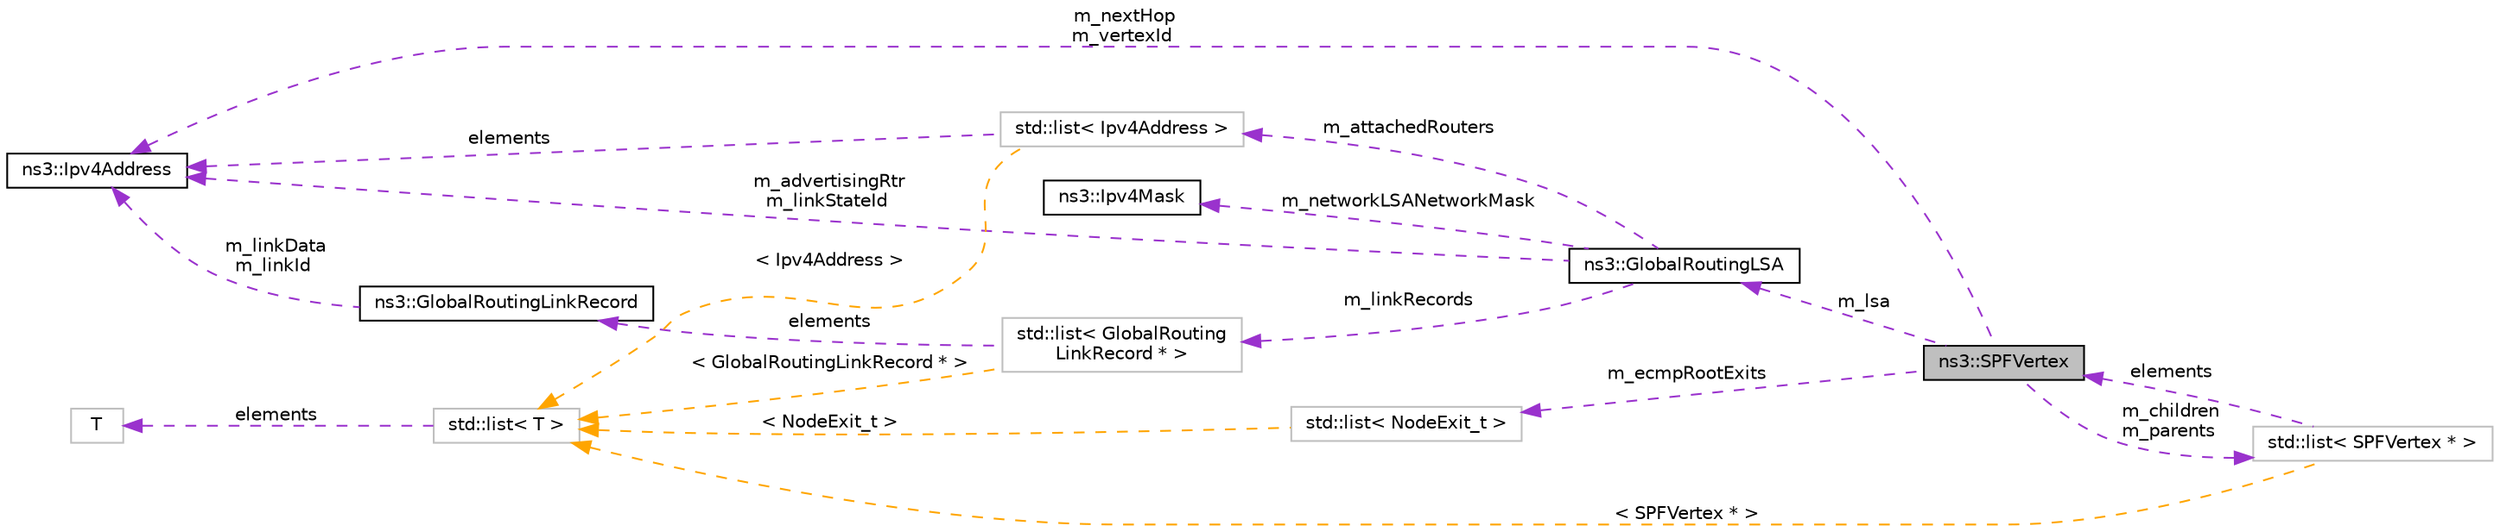 digraph "ns3::SPFVertex"
{
 // LATEX_PDF_SIZE
  edge [fontname="Helvetica",fontsize="10",labelfontname="Helvetica",labelfontsize="10"];
  node [fontname="Helvetica",fontsize="10",shape=record];
  rankdir="LR";
  Node1 [label="ns3::SPFVertex",height=0.2,width=0.4,color="black", fillcolor="grey75", style="filled", fontcolor="black",tooltip="Vertex used in shortest path first (SPF) computations."];
  Node2 -> Node1 [dir="back",color="darkorchid3",fontsize="10",style="dashed",label=" m_lsa" ,fontname="Helvetica"];
  Node2 [label="ns3::GlobalRoutingLSA",height=0.2,width=0.4,color="black", fillcolor="white", style="filled",URL="$classns3_1_1_global_routing_l_s_a.html",tooltip="a Link State Advertisement (LSA) for a router, used in global routing."];
  Node3 -> Node2 [dir="back",color="darkorchid3",fontsize="10",style="dashed",label=" m_networkLSANetworkMask" ,fontname="Helvetica"];
  Node3 [label="ns3::Ipv4Mask",height=0.2,width=0.4,color="black", fillcolor="white", style="filled",URL="$classns3_1_1_ipv4_mask.html",tooltip="a class to represent an Ipv4 address mask"];
  Node4 -> Node2 [dir="back",color="darkorchid3",fontsize="10",style="dashed",label=" m_advertisingRtr\nm_linkStateId" ,fontname="Helvetica"];
  Node4 [label="ns3::Ipv4Address",height=0.2,width=0.4,color="black", fillcolor="white", style="filled",URL="$classns3_1_1_ipv4_address.html",tooltip="Ipv4 addresses are stored in host order in this class."];
  Node5 -> Node2 [dir="back",color="darkorchid3",fontsize="10",style="dashed",label=" m_linkRecords" ,fontname="Helvetica"];
  Node5 [label="std::list\< GlobalRouting\lLinkRecord * \>",height=0.2,width=0.4,color="grey75", fillcolor="white", style="filled",tooltip=" "];
  Node6 -> Node5 [dir="back",color="darkorchid3",fontsize="10",style="dashed",label=" elements" ,fontname="Helvetica"];
  Node6 [label="ns3::GlobalRoutingLinkRecord",height=0.2,width=0.4,color="black", fillcolor="white", style="filled",URL="$classns3_1_1_global_routing_link_record.html",tooltip="A single link record for a link state advertisement."];
  Node4 -> Node6 [dir="back",color="darkorchid3",fontsize="10",style="dashed",label=" m_linkData\nm_linkId" ,fontname="Helvetica"];
  Node7 -> Node5 [dir="back",color="orange",fontsize="10",style="dashed",label=" \< GlobalRoutingLinkRecord * \>" ,fontname="Helvetica"];
  Node7 [label="std::list\< T \>",height=0.2,width=0.4,color="grey75", fillcolor="white", style="filled",tooltip=" "];
  Node8 -> Node7 [dir="back",color="darkorchid3",fontsize="10",style="dashed",label=" elements" ,fontname="Helvetica"];
  Node8 [label="T",height=0.2,width=0.4,color="grey75", fillcolor="white", style="filled",tooltip=" "];
  Node9 -> Node2 [dir="back",color="darkorchid3",fontsize="10",style="dashed",label=" m_attachedRouters" ,fontname="Helvetica"];
  Node9 [label="std::list\< Ipv4Address \>",height=0.2,width=0.4,color="grey75", fillcolor="white", style="filled",tooltip=" "];
  Node4 -> Node9 [dir="back",color="darkorchid3",fontsize="10",style="dashed",label=" elements" ,fontname="Helvetica"];
  Node7 -> Node9 [dir="back",color="orange",fontsize="10",style="dashed",label=" \< Ipv4Address \>" ,fontname="Helvetica"];
  Node4 -> Node1 [dir="back",color="darkorchid3",fontsize="10",style="dashed",label=" m_nextHop\nm_vertexId" ,fontname="Helvetica"];
  Node10 -> Node1 [dir="back",color="darkorchid3",fontsize="10",style="dashed",label=" m_ecmpRootExits" ,fontname="Helvetica"];
  Node10 [label="std::list\< NodeExit_t \>",height=0.2,width=0.4,color="grey75", fillcolor="white", style="filled",tooltip=" "];
  Node7 -> Node10 [dir="back",color="orange",fontsize="10",style="dashed",label=" \< NodeExit_t \>" ,fontname="Helvetica"];
  Node11 -> Node1 [dir="back",color="darkorchid3",fontsize="10",style="dashed",label=" m_children\nm_parents" ,fontname="Helvetica"];
  Node11 [label="std::list\< SPFVertex * \>",height=0.2,width=0.4,color="grey75", fillcolor="white", style="filled",tooltip=" "];
  Node1 -> Node11 [dir="back",color="darkorchid3",fontsize="10",style="dashed",label=" elements" ,fontname="Helvetica"];
  Node7 -> Node11 [dir="back",color="orange",fontsize="10",style="dashed",label=" \< SPFVertex * \>" ,fontname="Helvetica"];
}
